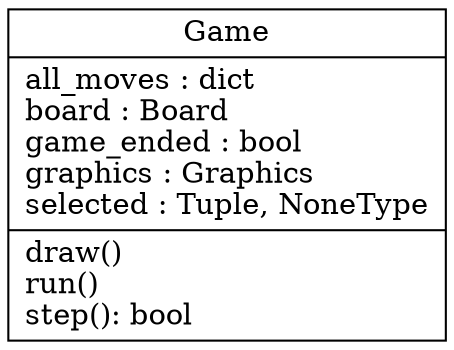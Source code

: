 digraph "classes" {
rankdir=BT
charset="utf-8"
"Checkers.Game" [color="black", fontcolor="black", label="{Game|all_moves : dict\lboard : Board\lgame_ended : bool\lgraphics : Graphics\lselected : Tuple, NoneType\l|draw()\lrun()\lstep(): bool\l}", shape="record", style="solid"];
}
